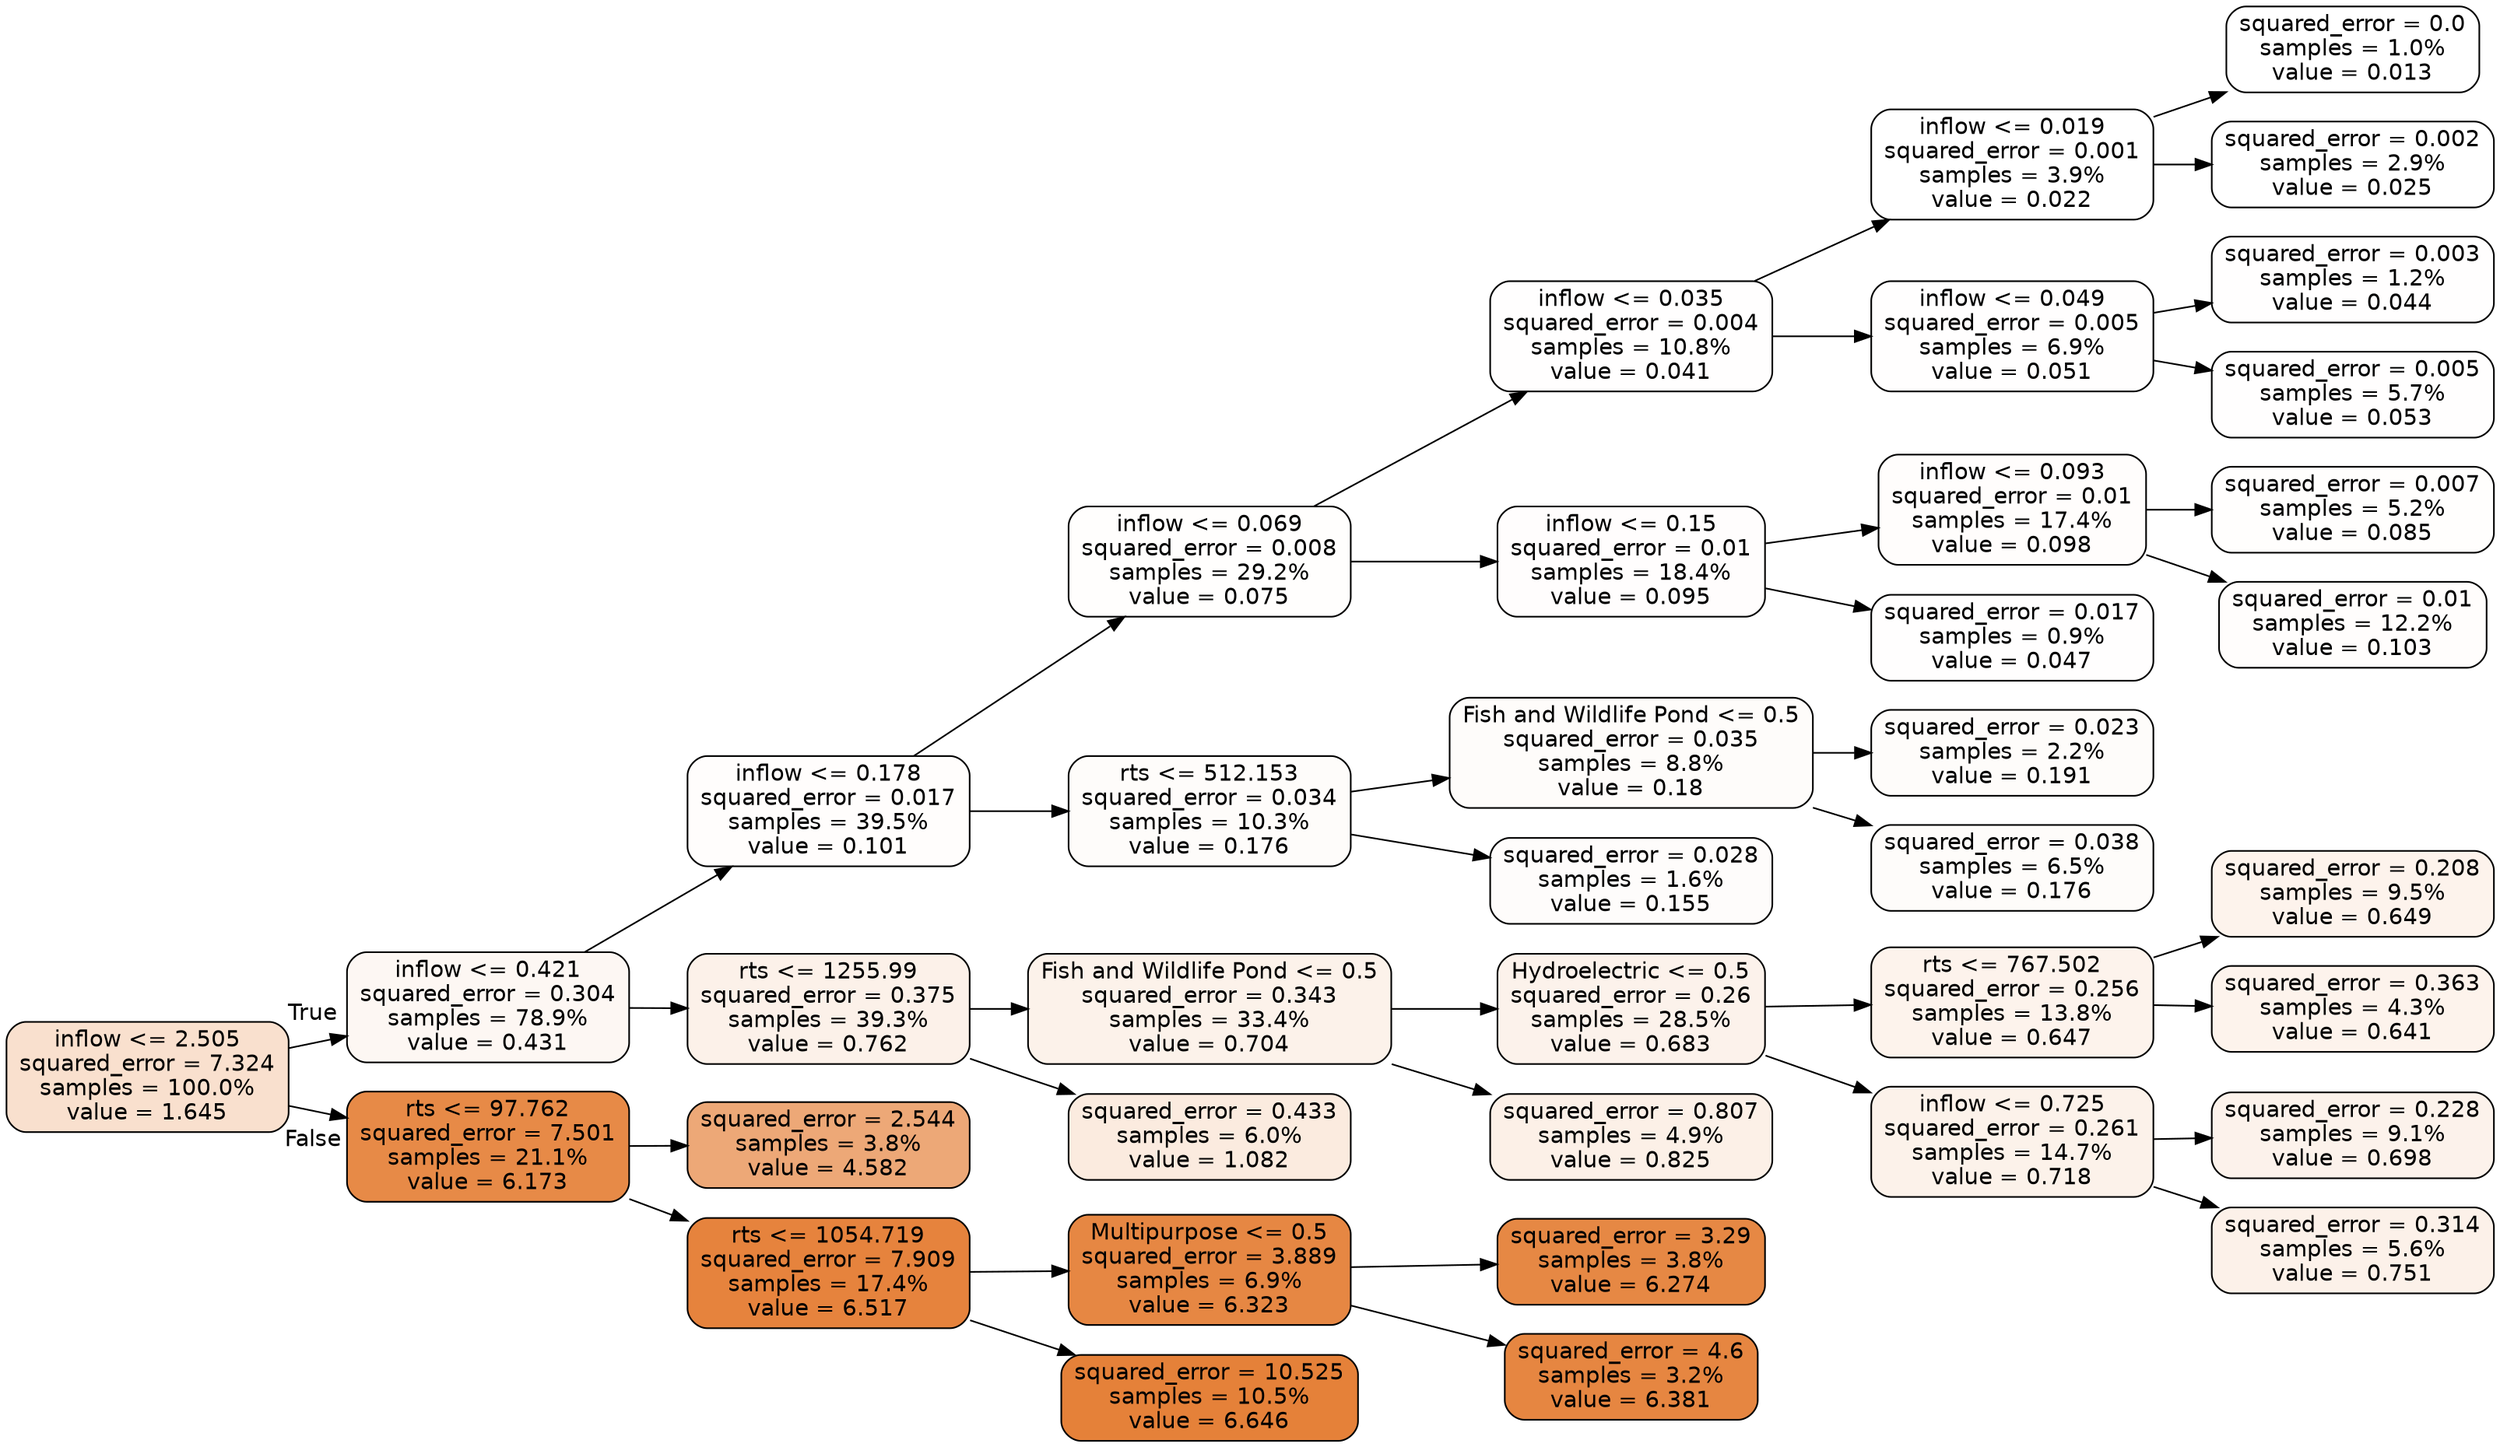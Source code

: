 digraph Tree {
node [shape=box, style="filled, rounded", color="black", fontname="helvetica"] ;
edge [fontname="helvetica"] ;
rankdir=LR ;
0 [label="inflow <= 2.505\nsquared_error = 7.324\nsamples = 100.0%\nvalue = 1.645", fillcolor="#f9e0ce"] ;
1 [label="inflow <= 0.421\nsquared_error = 0.304\nsamples = 78.9%\nvalue = 0.431", fillcolor="#fdf7f3"] ;
0 -> 1 [labeldistance=2.5, labelangle=-45, headlabel="True"] ;
2 [label="inflow <= 0.178\nsquared_error = 0.017\nsamples = 39.5%\nvalue = 0.101", fillcolor="#fffdfc"] ;
1 -> 2 ;
3 [label="inflow <= 0.069\nsquared_error = 0.008\nsamples = 29.2%\nvalue = 0.075", fillcolor="#fffefd"] ;
2 -> 3 ;
4 [label="inflow <= 0.035\nsquared_error = 0.004\nsamples = 10.8%\nvalue = 0.041", fillcolor="#fffefe"] ;
3 -> 4 ;
5 [label="inflow <= 0.019\nsquared_error = 0.001\nsamples = 3.9%\nvalue = 0.022", fillcolor="#ffffff"] ;
4 -> 5 ;
6 [label="squared_error = 0.0\nsamples = 1.0%\nvalue = 0.013", fillcolor="#ffffff"] ;
5 -> 6 ;
7 [label="squared_error = 0.002\nsamples = 2.9%\nvalue = 0.025", fillcolor="#ffffff"] ;
5 -> 7 ;
8 [label="inflow <= 0.049\nsquared_error = 0.005\nsamples = 6.9%\nvalue = 0.051", fillcolor="#fffefe"] ;
4 -> 8 ;
9 [label="squared_error = 0.003\nsamples = 1.2%\nvalue = 0.044", fillcolor="#fffefe"] ;
8 -> 9 ;
10 [label="squared_error = 0.005\nsamples = 5.7%\nvalue = 0.053", fillcolor="#fffefe"] ;
8 -> 10 ;
11 [label="inflow <= 0.15\nsquared_error = 0.01\nsamples = 18.4%\nvalue = 0.095", fillcolor="#fffdfd"] ;
3 -> 11 ;
12 [label="inflow <= 0.093\nsquared_error = 0.01\nsamples = 17.4%\nvalue = 0.098", fillcolor="#fffdfc"] ;
11 -> 12 ;
13 [label="squared_error = 0.007\nsamples = 5.2%\nvalue = 0.085", fillcolor="#fffefd"] ;
12 -> 13 ;
14 [label="squared_error = 0.01\nsamples = 12.2%\nvalue = 0.103", fillcolor="#fffdfc"] ;
12 -> 14 ;
15 [label="squared_error = 0.017\nsamples = 0.9%\nvalue = 0.047", fillcolor="#fffefe"] ;
11 -> 15 ;
16 [label="rts <= 512.153\nsquared_error = 0.034\nsamples = 10.3%\nvalue = 0.176", fillcolor="#fefcfa"] ;
2 -> 16 ;
17 [label="Fish and Wildlife Pond <= 0.5\nsquared_error = 0.035\nsamples = 8.8%\nvalue = 0.18", fillcolor="#fefcfa"] ;
16 -> 17 ;
18 [label="squared_error = 0.023\nsamples = 2.2%\nvalue = 0.191", fillcolor="#fefcfa"] ;
17 -> 18 ;
19 [label="squared_error = 0.038\nsamples = 6.5%\nvalue = 0.176", fillcolor="#fefcfa"] ;
17 -> 19 ;
20 [label="squared_error = 0.028\nsamples = 1.6%\nvalue = 0.155", fillcolor="#fefcfb"] ;
16 -> 20 ;
21 [label="rts <= 1255.99\nsquared_error = 0.375\nsamples = 39.3%\nvalue = 0.762", fillcolor="#fcf1e9"] ;
1 -> 21 ;
22 [label="Fish and Wildlife Pond <= 0.5\nsquared_error = 0.343\nsamples = 33.4%\nvalue = 0.704", fillcolor="#fcf2ea"] ;
21 -> 22 ;
23 [label="Hydroelectric <= 0.5\nsquared_error = 0.26\nsamples = 28.5%\nvalue = 0.683", fillcolor="#fcf2eb"] ;
22 -> 23 ;
24 [label="rts <= 767.502\nsquared_error = 0.256\nsamples = 13.8%\nvalue = 0.647", fillcolor="#fdf3ec"] ;
23 -> 24 ;
25 [label="squared_error = 0.208\nsamples = 9.5%\nvalue = 0.649", fillcolor="#fdf3ec"] ;
24 -> 25 ;
26 [label="squared_error = 0.363\nsamples = 4.3%\nvalue = 0.641", fillcolor="#fdf3ec"] ;
24 -> 26 ;
27 [label="inflow <= 0.725\nsquared_error = 0.261\nsamples = 14.7%\nvalue = 0.718", fillcolor="#fcf2ea"] ;
23 -> 27 ;
28 [label="squared_error = 0.228\nsamples = 9.1%\nvalue = 0.698", fillcolor="#fcf2eb"] ;
27 -> 28 ;
29 [label="squared_error = 0.314\nsamples = 5.6%\nvalue = 0.751", fillcolor="#fcf1e9"] ;
27 -> 29 ;
30 [label="squared_error = 0.807\nsamples = 4.9%\nvalue = 0.825", fillcolor="#fcf0e7"] ;
22 -> 30 ;
31 [label="squared_error = 0.433\nsamples = 6.0%\nvalue = 1.082", fillcolor="#fbebdf"] ;
21 -> 31 ;
32 [label="rts <= 97.762\nsquared_error = 7.501\nsamples = 21.1%\nvalue = 6.173", fillcolor="#e78a47"] ;
0 -> 32 [labeldistance=2.5, labelangle=45, headlabel="False"] ;
33 [label="squared_error = 2.544\nsamples = 3.8%\nvalue = 4.582", fillcolor="#eda877"] ;
32 -> 33 ;
34 [label="rts <= 1054.719\nsquared_error = 7.909\nsamples = 17.4%\nvalue = 6.517", fillcolor="#e6833d"] ;
32 -> 34 ;
35 [label="Multipurpose <= 0.5\nsquared_error = 3.889\nsamples = 6.9%\nvalue = 6.323", fillcolor="#e68743"] ;
34 -> 35 ;
36 [label="squared_error = 3.29\nsamples = 3.8%\nvalue = 6.274", fillcolor="#e68844"] ;
35 -> 36 ;
37 [label="squared_error = 4.6\nsamples = 3.2%\nvalue = 6.381", fillcolor="#e68641"] ;
35 -> 37 ;
38 [label="squared_error = 10.525\nsamples = 10.5%\nvalue = 6.646", fillcolor="#e58139"] ;
34 -> 38 ;
}
